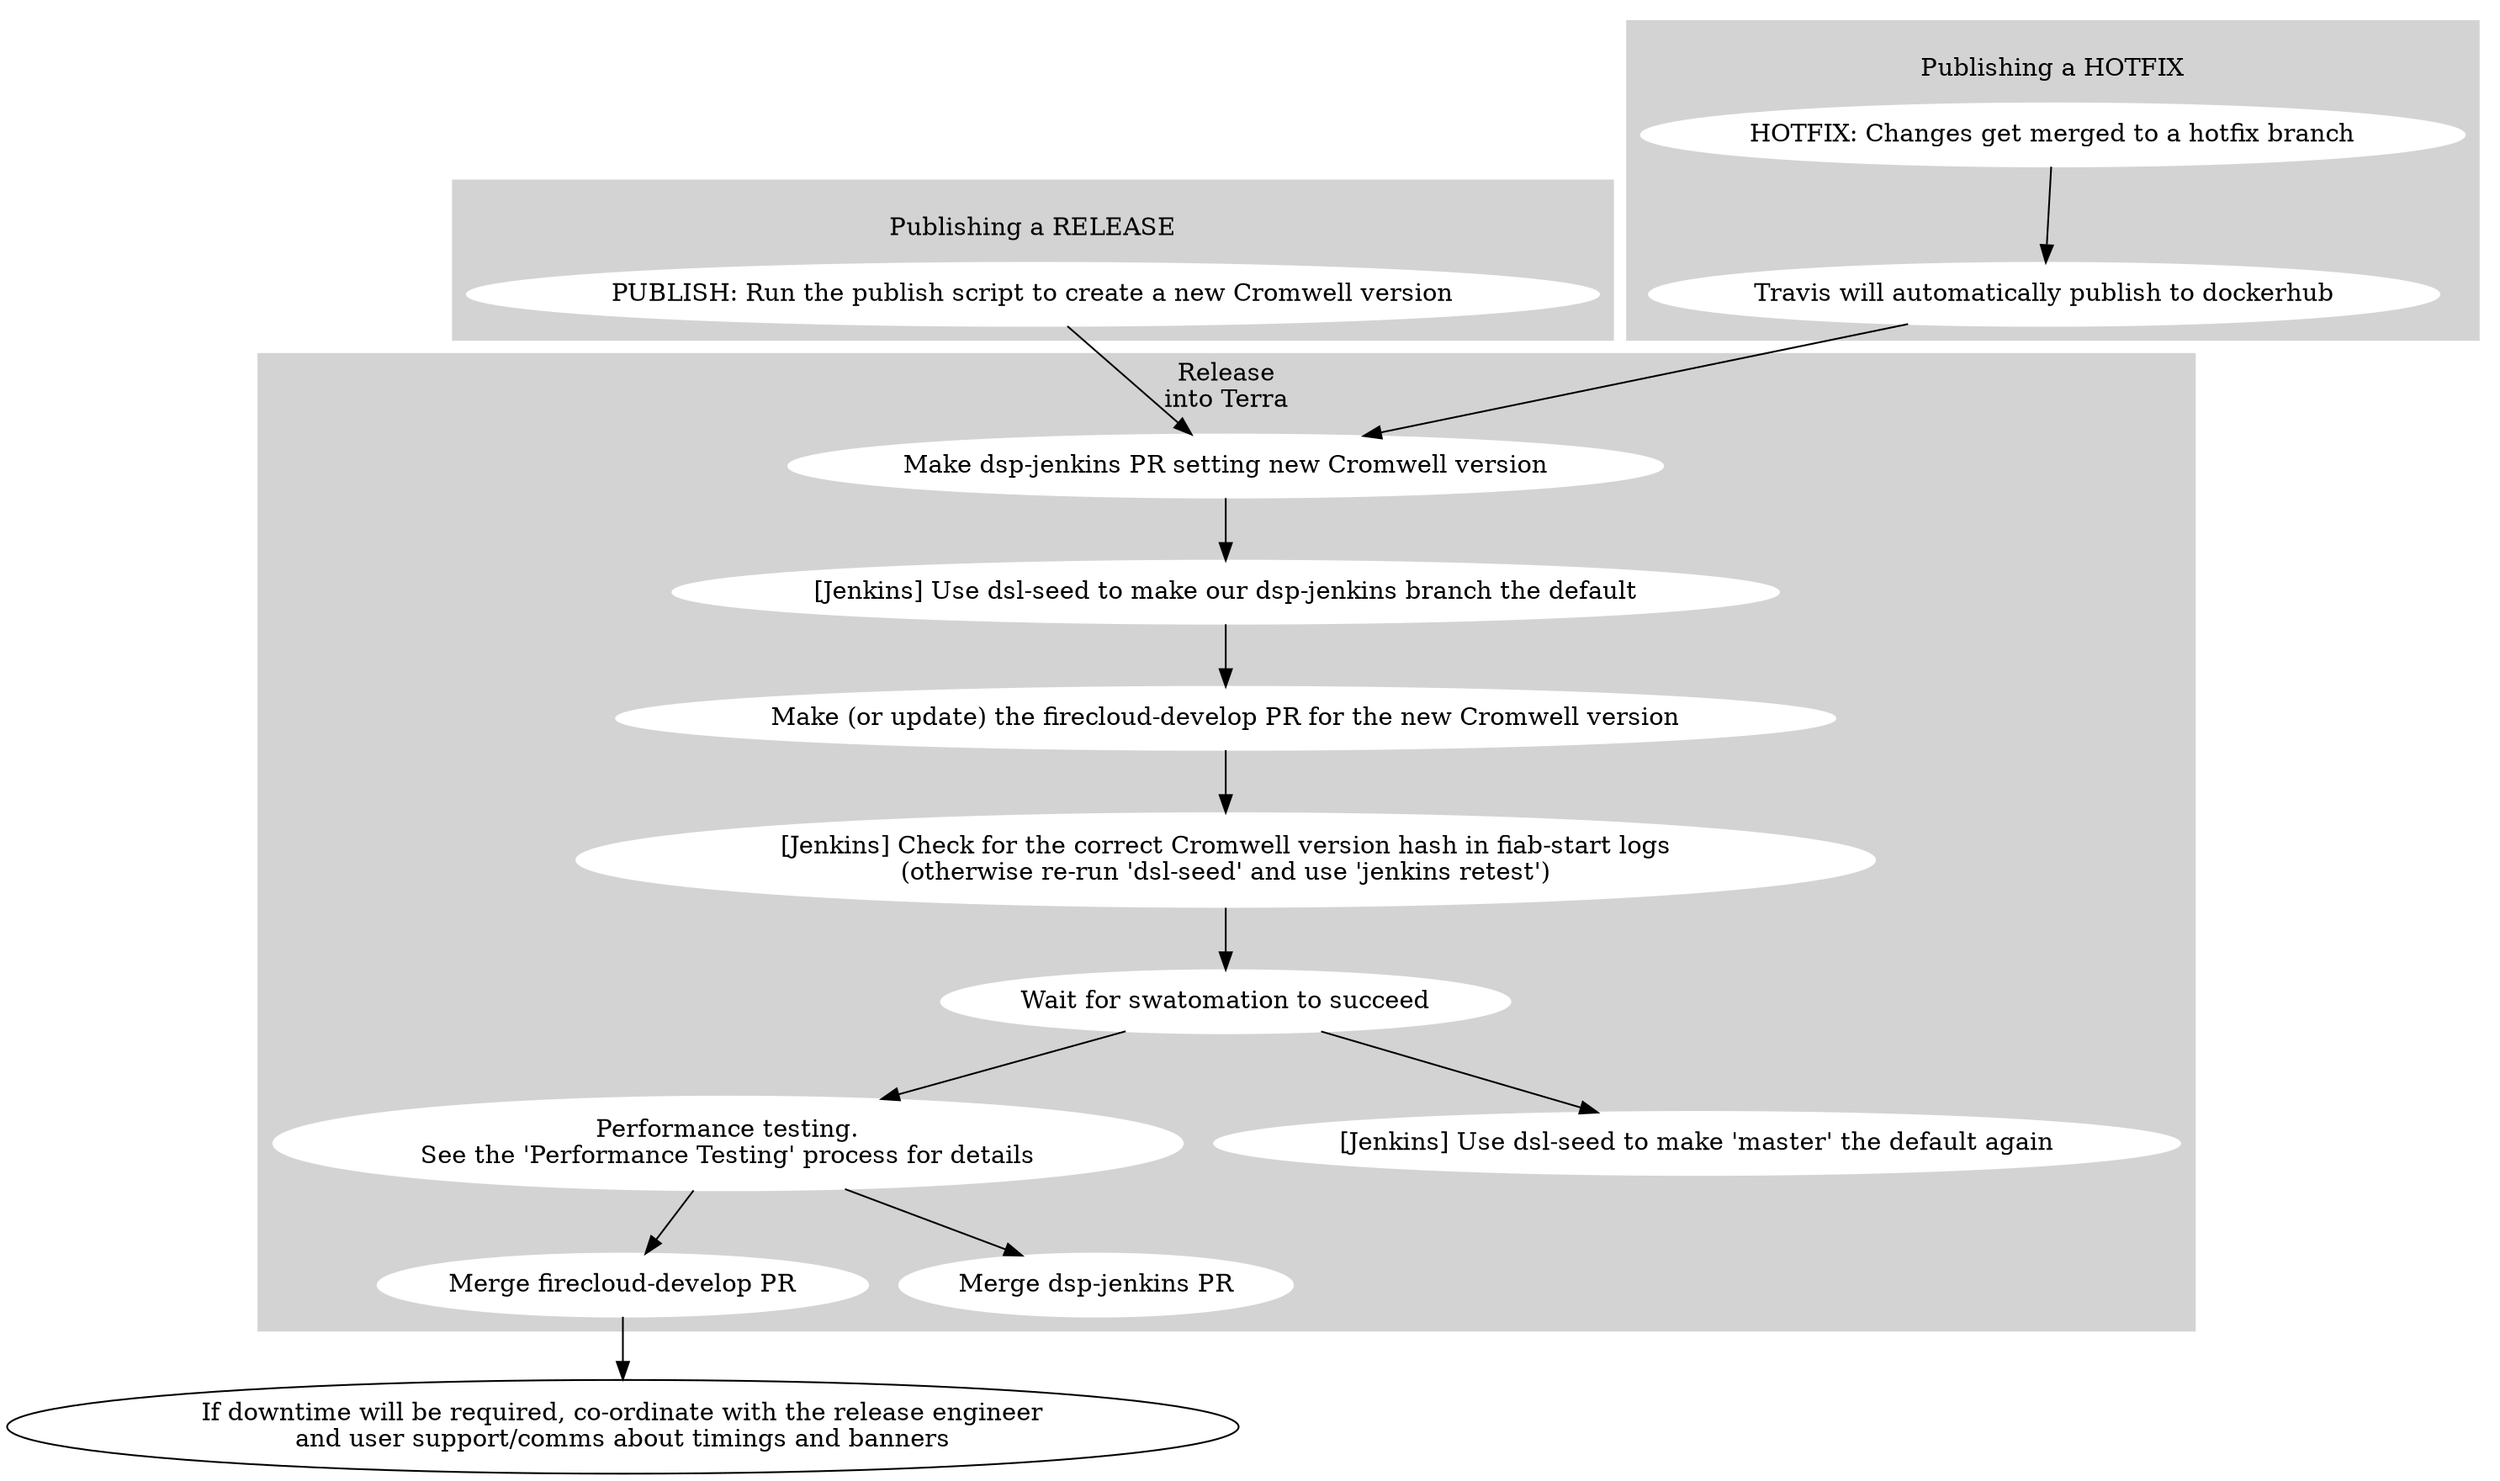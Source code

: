 digraph {

  # Nodes

  subgraph cluster_0 {
    label="\lPublishing a RELEASE"
    style=filled
    node [style=filled,color=white];
    color="lightgrey"

    release_cromwell [shape=oval label="PUBLISH: Run the publish script to create a new Cromwell version"];
  }

  subgraph cluster_1 {
    label="\lPublishing a HOTFIX"
    style=filled
    node [style=filled,color=white];
    color="lightgrey"

    hotfix_changes [shape=oval label="HOTFIX: Changes get merged to a hotfix branch"];
    publish_hotfix [shape=oval label="Travis will automatically publish to dockerhub"];
  }

  subgraph cluster_2 {
    label="Release\ninto Terra"
    style=filled
    node [style=filled,color=white];
    color="lightgrey"

    fcdev_pr [shape=oval label="Make (or update) the firecloud-develop PR for the new Cromwell version"];
    confirm_cromwell_v [shape=oval label="[Jenkins] Check for the correct Cromwell version hash in fiab-start logs\n(otherwise re-run 'dsl-seed' and use 'jenkins retest')"];
    confirm_cromwell_v [shape=oval label="[Jenkins] Check for the correct Cromwell version hash in fiab-start logs\n(otherwise re-run 'dsl-seed' and use 'jenkins retest')"];
    fcdev_success [shape=oval label="Wait for swatomation to succeed"];

    fcdev_merge [shape=oval label="Merge firecloud-develop PR"];

    dspjenkins_PR [shape=oval label="Make dsp-jenkins PR setting new Cromwell version"];
    dspjenkins_merge [shape=oval label="Merge dsp-jenkins PR"];

    qa_perf [shape=oval label="Performance testing.\nSee the 'Performance Testing' process for details"];

    jenkins_set [shape=oval label="[Jenkins] Use dsl-seed to make our dsp-jenkins branch the default"];
    jenkins_reset [shape=oval label="[Jenkins] Use dsl-seed to make 'master' the default again"];
  }

  coordinate_release_timing [shape=oval label="If downtime will be required, co-ordinate with the release engineer\nand user support/comms about timings and banners"];

  # Edges

  hotfix_changes -> publish_hotfix
  publish_hotfix -> dspjenkins_PR

  release_cromwell -> dspjenkins_PR

  fcdev_pr -> confirm_cromwell_v

  dspjenkins_PR -> jenkins_set

  jenkins_set -> fcdev_pr
  confirm_cromwell_v -> fcdev_success

  fcdev_success -> jenkins_reset
  fcdev_success -> qa_perf

  qa_perf -> dspjenkins_merge
  qa_perf -> fcdev_merge

  fcdev_merge -> coordinate_release_timing
}
